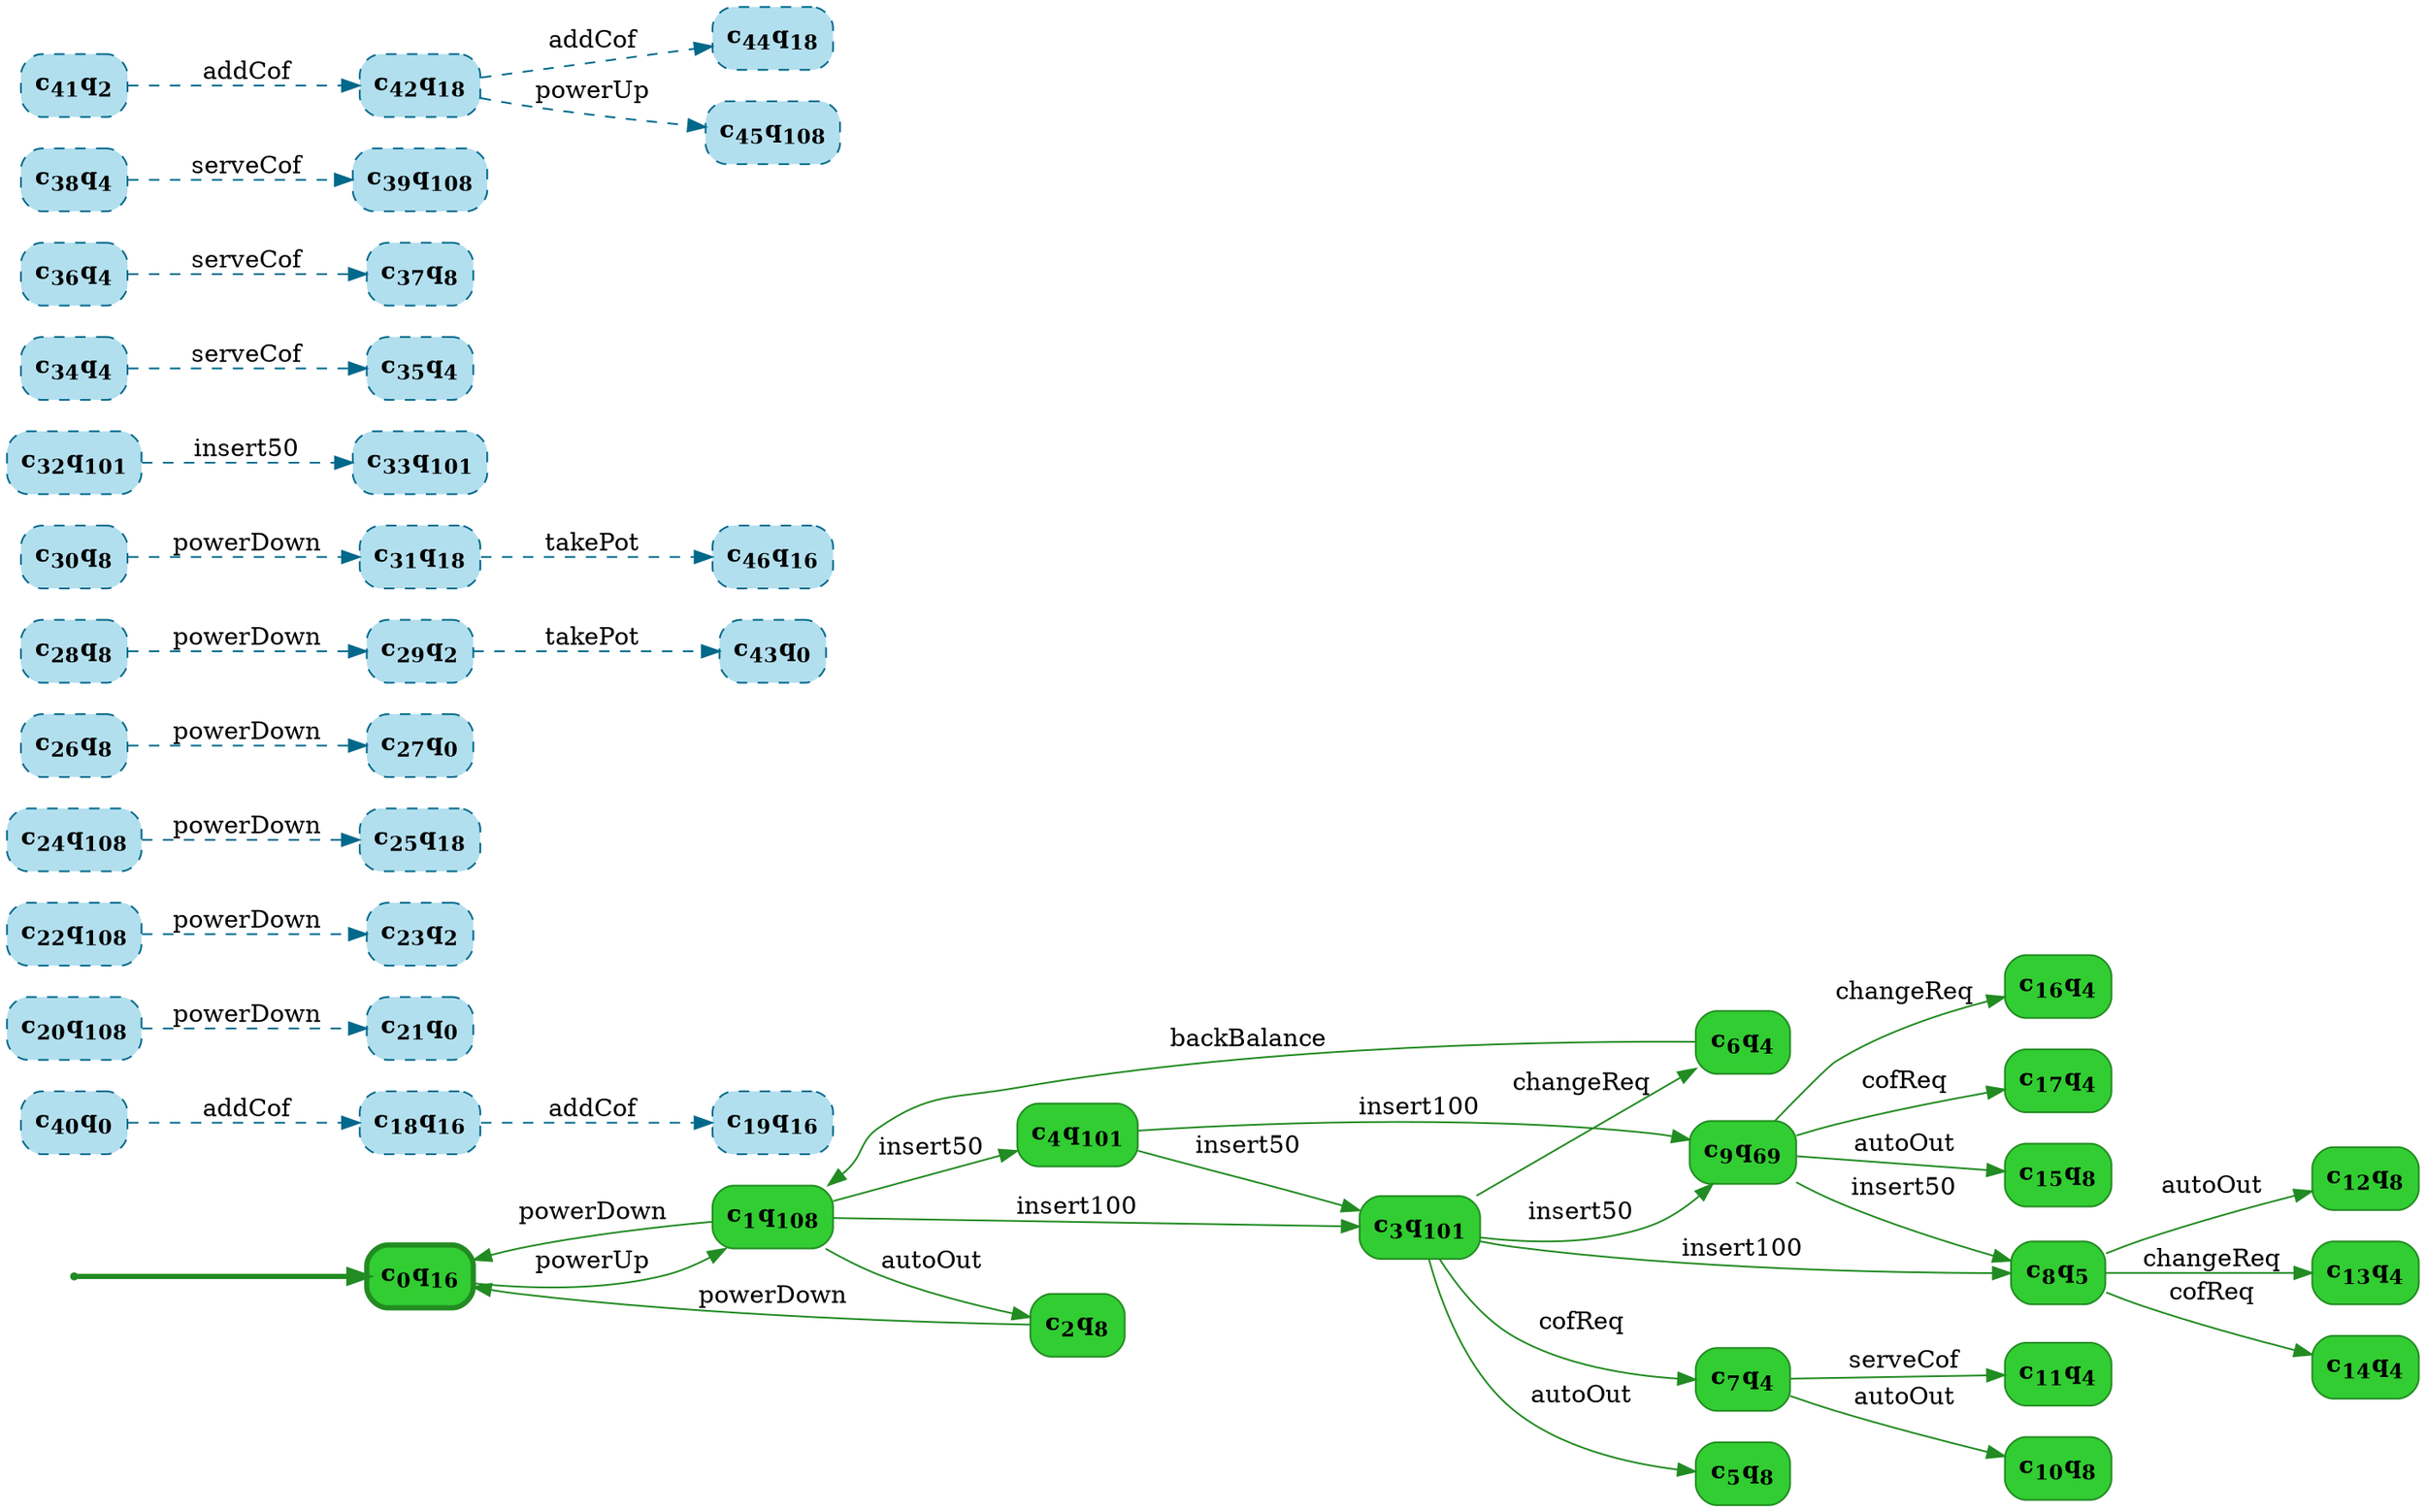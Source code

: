 digraph g {

	rankdir="LR"

	__invisible__[shape="point", color="forestgreen"]
	c0q16[label=<<b>c<sub>0</sub>q<sub>16</sub></b>>, shape="box", style="rounded, filled", fillcolor="limegreen", color="forestgreen", penwidth=3] // Initial
	c1q108[label=<<b>c<sub>1</sub>q<sub>108</sub></b>>, shape="box", style="rounded, filled", fillcolor="limegreen", color="forestgreen"]
	c2q8[label=<<b>c<sub>2</sub>q<sub>8</sub></b>>, shape="box", style="rounded, filled", fillcolor="limegreen", color="forestgreen"]
	c3q101[label=<<b>c<sub>3</sub>q<sub>101</sub></b>>, shape="box", style="rounded, filled", fillcolor="limegreen", color="forestgreen"]
	c5q8[label=<<b>c<sub>5</sub>q<sub>8</sub></b>>, shape="box", style="rounded, filled", fillcolor="limegreen", color="forestgreen"]
	c6q4[label=<<b>c<sub>6</sub>q<sub>4</sub></b>>, shape="box", style="rounded, filled", fillcolor="limegreen", color="forestgreen"]
	c7q4[label=<<b>c<sub>7</sub>q<sub>4</sub></b>>, shape="box", style="rounded, filled", fillcolor="limegreen", color="forestgreen"]
	c10q8[label=<<b>c<sub>10</sub>q<sub>8</sub></b>>, shape="box", style="rounded, filled", fillcolor="limegreen", color="forestgreen"]
	c11q4[label=<<b>c<sub>11</sub>q<sub>4</sub></b>>, shape="box", style="rounded, filled", fillcolor="limegreen", color="forestgreen"]
	c8q5[label=<<b>c<sub>8</sub>q<sub>5</sub></b>>, shape="box", style="rounded, filled", fillcolor="limegreen", color="forestgreen"]
	c12q8[label=<<b>c<sub>12</sub>q<sub>8</sub></b>>, shape="box", style="rounded, filled", fillcolor="limegreen", color="forestgreen"]
	c13q4[label=<<b>c<sub>13</sub>q<sub>4</sub></b>>, shape="box", style="rounded, filled", fillcolor="limegreen", color="forestgreen"]
	c14q4[label=<<b>c<sub>14</sub>q<sub>4</sub></b>>, shape="box", style="rounded, filled", fillcolor="limegreen", color="forestgreen"]
	c9q69[label=<<b>c<sub>9</sub>q<sub>69</sub></b>>, shape="box", style="rounded, filled", fillcolor="limegreen", color="forestgreen"]
	c15q8[label=<<b>c<sub>15</sub>q<sub>8</sub></b>>, shape="box", style="rounded, filled", fillcolor="limegreen", color="forestgreen"]
	c16q4[label=<<b>c<sub>16</sub>q<sub>4</sub></b>>, shape="box", style="rounded, filled", fillcolor="limegreen", color="forestgreen"]
	c17q4[label=<<b>c<sub>17</sub>q<sub>4</sub></b>>, shape="box", style="rounded, filled", fillcolor="limegreen", color="forestgreen"]
	c4q101[label=<<b>c<sub>4</sub>q<sub>101</sub></b>>, shape="box", style="rounded, filled", fillcolor="limegreen", color="forestgreen"]
	c18q16[label=<<b>c<sub>18</sub>q<sub>16</sub></b>>, shape="box", style="rounded, filled, dashed", fillcolor="lightblue2", color="deepskyblue4"]
	c19q16[label=<<b>c<sub>19</sub>q<sub>16</sub></b>>, shape="box", style="rounded, filled, dashed", fillcolor="lightblue2", color="deepskyblue4"]
	c20q108[label=<<b>c<sub>20</sub>q<sub>108</sub></b>>, shape="box", style="rounded, filled, dashed", fillcolor="lightblue2", color="deepskyblue4"]
	c21q0[label=<<b>c<sub>21</sub>q<sub>0</sub></b>>, shape="box", style="rounded, filled, dashed", fillcolor="lightblue2", color="deepskyblue4"]
	c22q108[label=<<b>c<sub>22</sub>q<sub>108</sub></b>>, shape="box", style="rounded, filled, dashed", fillcolor="lightblue2", color="deepskyblue4"]
	c23q2[label=<<b>c<sub>23</sub>q<sub>2</sub></b>>, shape="box", style="rounded, filled, dashed", fillcolor="lightblue2", color="deepskyblue4"]
	c24q108[label=<<b>c<sub>24</sub>q<sub>108</sub></b>>, shape="box", style="rounded, filled, dashed", fillcolor="lightblue2", color="deepskyblue4"]
	c25q18[label=<<b>c<sub>25</sub>q<sub>18</sub></b>>, shape="box", style="rounded, filled, dashed", fillcolor="lightblue2", color="deepskyblue4"]
	c26q8[label=<<b>c<sub>26</sub>q<sub>8</sub></b>>, shape="box", style="rounded, filled, dashed", fillcolor="lightblue2", color="deepskyblue4"]
	c27q0[label=<<b>c<sub>27</sub>q<sub>0</sub></b>>, shape="box", style="rounded, filled, dashed", fillcolor="lightblue2", color="deepskyblue4"]
	c28q8[label=<<b>c<sub>28</sub>q<sub>8</sub></b>>, shape="box", style="rounded, filled, dashed", fillcolor="lightblue2", color="deepskyblue4"]
	c29q2[label=<<b>c<sub>29</sub>q<sub>2</sub></b>>, shape="box", style="rounded, filled, dashed", fillcolor="lightblue2", color="deepskyblue4"]
	c30q8[label=<<b>c<sub>30</sub>q<sub>8</sub></b>>, shape="box", style="rounded, filled, dashed", fillcolor="lightblue2", color="deepskyblue4"]
	c31q18[label=<<b>c<sub>31</sub>q<sub>18</sub></b>>, shape="box", style="rounded, filled, dashed", fillcolor="lightblue2", color="deepskyblue4"]
	c32q101[label=<<b>c<sub>32</sub>q<sub>101</sub></b>>, shape="box", style="rounded, filled, dashed", fillcolor="lightblue2", color="deepskyblue4"]
	c33q101[label=<<b>c<sub>33</sub>q<sub>101</sub></b>>, shape="box", style="rounded, filled, dashed", fillcolor="lightblue2", color="deepskyblue4"]
	c34q4[label=<<b>c<sub>34</sub>q<sub>4</sub></b>>, shape="box", style="rounded, filled, dashed", fillcolor="lightblue2", color="deepskyblue4"]
	c35q4[label=<<b>c<sub>35</sub>q<sub>4</sub></b>>, shape="box", style="rounded, filled, dashed", fillcolor="lightblue2", color="deepskyblue4"]
	c36q4[label=<<b>c<sub>36</sub>q<sub>4</sub></b>>, shape="box", style="rounded, filled, dashed", fillcolor="lightblue2", color="deepskyblue4"]
	c37q8[label=<<b>c<sub>37</sub>q<sub>8</sub></b>>, shape="box", style="rounded, filled, dashed", fillcolor="lightblue2", color="deepskyblue4"]
	c38q4[label=<<b>c<sub>38</sub>q<sub>4</sub></b>>, shape="box", style="rounded, filled, dashed", fillcolor="lightblue2", color="deepskyblue4"]
	c39q108[label=<<b>c<sub>39</sub>q<sub>108</sub></b>>, shape="box", style="rounded, filled, dashed", fillcolor="lightblue2", color="deepskyblue4"]
	c40q0[label=<<b>c<sub>40</sub>q<sub>0</sub></b>>, shape="box", style="rounded, filled, dashed", fillcolor="lightblue2", color="deepskyblue4"]
	c41q2[label=<<b>c<sub>41</sub>q<sub>2</sub></b>>, shape="box", style="rounded, filled, dashed", fillcolor="lightblue2", color="deepskyblue4"]
	c42q18[label=<<b>c<sub>42</sub>q<sub>18</sub></b>>, shape="box", style="rounded, filled, dashed", fillcolor="lightblue2", color="deepskyblue4"]
	c43q0[label=<<b>c<sub>43</sub>q<sub>0</sub></b>>, shape="box", style="rounded, filled, dashed", fillcolor="lightblue2", color="deepskyblue4"]
	c44q18[label=<<b>c<sub>44</sub>q<sub>18</sub></b>>, shape="box", style="rounded, filled, dashed", fillcolor="lightblue2", color="deepskyblue4"]
	c45q108[label=<<b>c<sub>45</sub>q<sub>108</sub></b>>, shape="box", style="rounded, filled, dashed", fillcolor="lightblue2", color="deepskyblue4"]
	c46q16[label=<<b>c<sub>46</sub>q<sub>16</sub></b>>, shape="box", style="rounded, filled, dashed", fillcolor="lightblue2", color="deepskyblue4"]

	__invisible__ -> c0q16[penwidth=3, color="forestgreen"]
	c0q16 -> c1q108[label=<powerUp>, color="forestgreen"]
	c1q108 -> c2q8[label=<autoOut>, color="forestgreen"]
	c2q8 -> c0q16[label=<powerDown>, color="forestgreen"]
	c1q108 -> c3q101[label=<insert100>, color="forestgreen"]
	c3q101 -> c5q8[label=<autoOut>, color="forestgreen"]
	c3q101 -> c6q4[label=<changeReq>, color="forestgreen"]
	c6q4 -> c1q108[label=<backBalance>, color="forestgreen"]
	c3q101 -> c7q4[label=<cofReq>, color="forestgreen"]
	c7q4 -> c10q8[label=<autoOut>, color="forestgreen"]
	c7q4 -> c11q4[label=<serveCof>, color="forestgreen"]
	c3q101 -> c8q5[label=<insert100>, color="forestgreen"]
	c8q5 -> c12q8[label=<autoOut>, color="forestgreen"]
	c8q5 -> c13q4[label=<changeReq>, color="forestgreen"]
	c8q5 -> c14q4[label=<cofReq>, color="forestgreen"]
	c3q101 -> c9q69[label=<insert50>, color="forestgreen"]
	c9q69 -> c15q8[label=<autoOut>, color="forestgreen"]
	c9q69 -> c16q4[label=<changeReq>, color="forestgreen"]
	c9q69 -> c17q4[label=<cofReq>, color="forestgreen"]
	c9q69 -> c8q5[label=<insert50>, color="forestgreen"]
	c1q108 -> c4q101[label=<insert50>, color="forestgreen"]
	c4q101 -> c9q69[label=<insert100>, color="forestgreen"]
	c4q101 -> c3q101[label=<insert50>, color="forestgreen"]
	c1q108 -> c0q16[label=<powerDown>, color="forestgreen"]
	c18q16 -> c19q16[label=<addCof>, color="deepskyblue4", style="dashed"]
	c20q108 -> c21q0[label=<powerDown>, color="deepskyblue4", style="dashed"]
	c22q108 -> c23q2[label=<powerDown>, color="deepskyblue4", style="dashed"]
	c24q108 -> c25q18[label=<powerDown>, color="deepskyblue4", style="dashed"]
	c26q8 -> c27q0[label=<powerDown>, color="deepskyblue4", style="dashed"]
	c28q8 -> c29q2[label=<powerDown>, color="deepskyblue4", style="dashed"]
	c30q8 -> c31q18[label=<powerDown>, color="deepskyblue4", style="dashed"]
	c32q101 -> c33q101[label=<insert50>, color="deepskyblue4", style="dashed"]
	c34q4 -> c35q4[label=<serveCof>, color="deepskyblue4", style="dashed"]
	c36q4 -> c37q8[label=<serveCof>, color="deepskyblue4", style="dashed"]
	c38q4 -> c39q108[label=<serveCof>, color="deepskyblue4", style="dashed"]
	c40q0 -> c18q16[label=<addCof>, color="deepskyblue4", style="dashed"]
	c41q2 -> c42q18[label=<addCof>, color="deepskyblue4", style="dashed"]
	c29q2 -> c43q0[label=<takePot>, color="deepskyblue4", style="dashed"]
	c42q18 -> c44q18[label=<addCof>, color="deepskyblue4", style="dashed"]
	c42q18 -> c45q108[label=<powerUp>, color="deepskyblue4", style="dashed"]
	c31q18 -> c46q16[label=<takePot>, color="deepskyblue4", style="dashed"]

}
